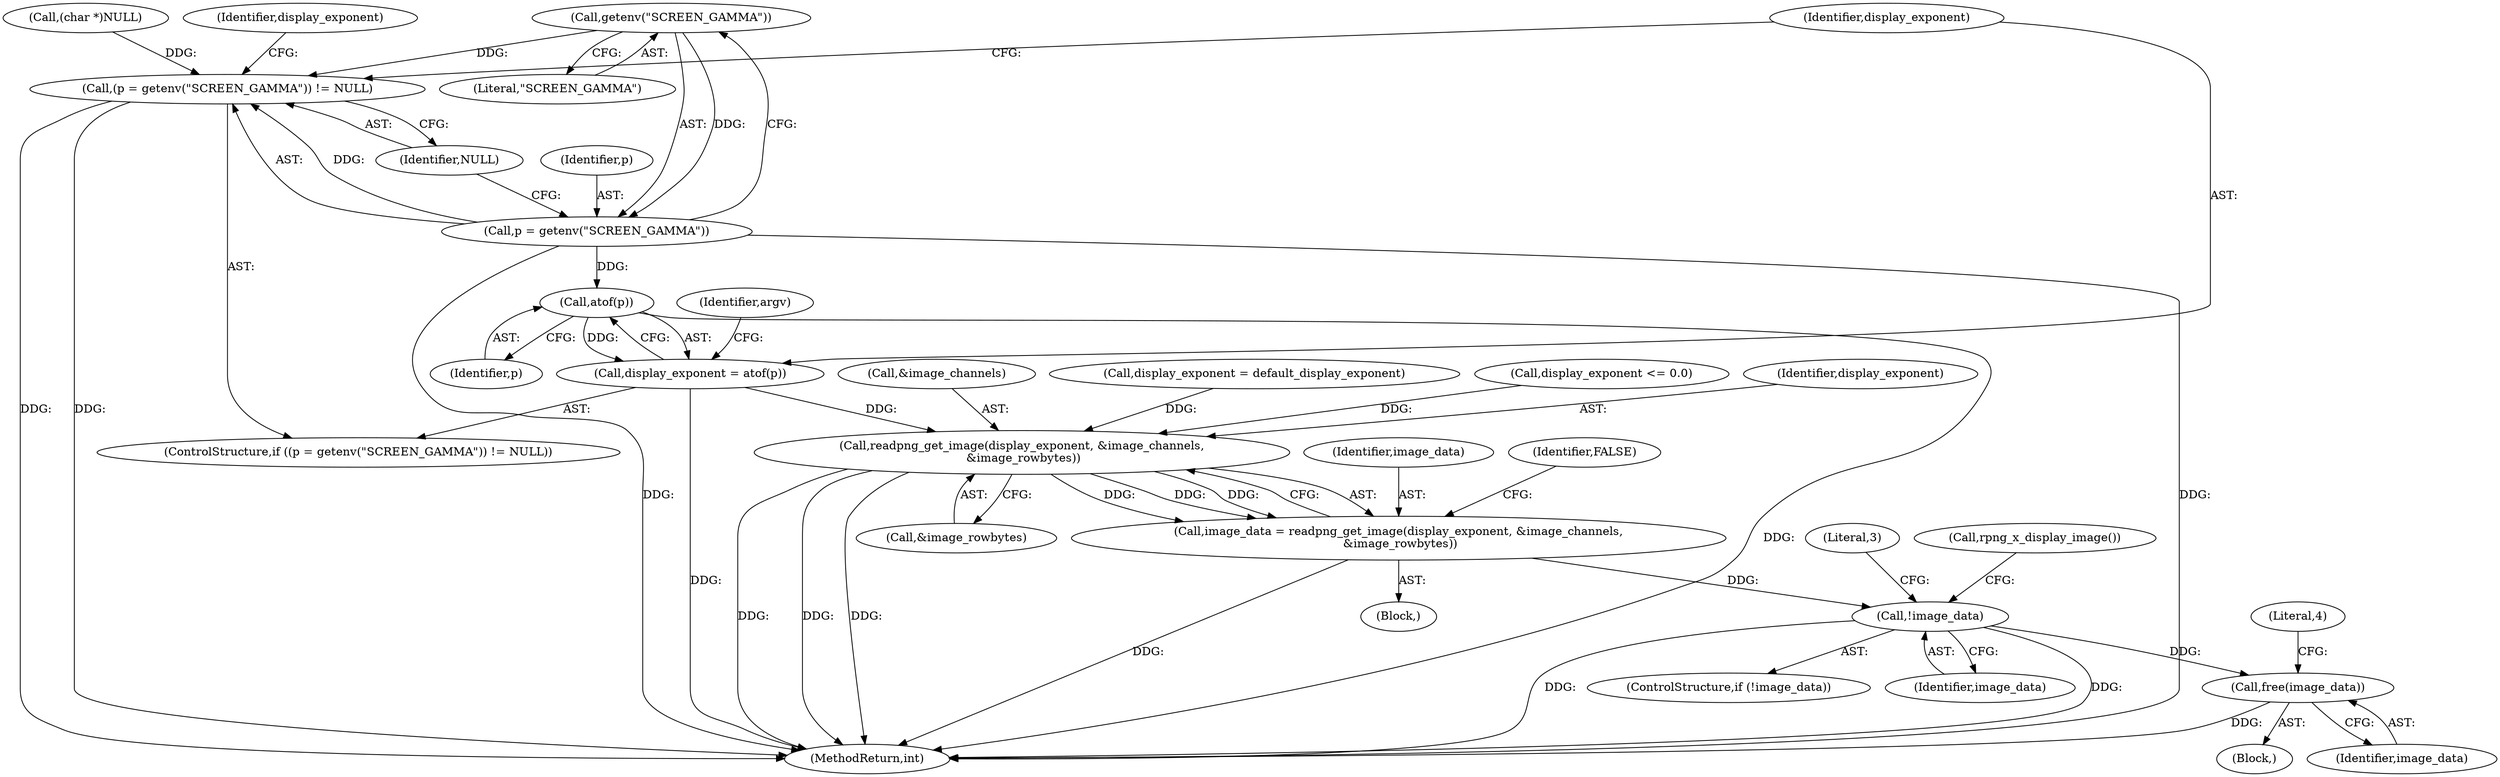 digraph "0_Android_9d4853418ab2f754c2b63e091c29c5529b8b86ca_7@API" {
"1000174" [label="(Call,getenv(\"SCREEN_GAMMA\"))"];
"1000171" [label="(Call,(p = getenv(\"SCREEN_GAMMA\")) != NULL)"];
"1000172" [label="(Call,p = getenv(\"SCREEN_GAMMA\"))"];
"1000179" [label="(Call,atof(p))"];
"1000177" [label="(Call,display_exponent = atof(p))"];
"1000478" [label="(Call,readpng_get_image(display_exponent, &image_channels,\n &image_rowbytes))"];
"1000476" [label="(Call,image_data = readpng_get_image(display_exponent, &image_channels,\n &image_rowbytes))"];
"1000489" [label="(Call,!image_data)"];
"1000497" [label="(Call,free(image_data))"];
"1000493" [label="(Literal,3)"];
"1000173" [label="(Identifier,p)"];
"1000177" [label="(Call,display_exponent = atof(p))"];
"1000496" [label="(Block,)"];
"1000477" [label="(Identifier,image_data)"];
"1000488" [label="(ControlStructure,if (!image_data))"];
"1000128" [label="(Block,)"];
"1000476" [label="(Call,image_data = readpng_get_image(display_exponent, &image_channels,\n &image_rowbytes))"];
"1000480" [label="(Call,&image_channels)"];
"1000552" [label="(MethodReturn,int)"];
"1000174" [label="(Call,getenv(\"SCREEN_GAMMA\"))"];
"1000182" [label="(Call,display_exponent = default_display_exponent)"];
"1000489" [label="(Call,!image_data)"];
"1000171" [label="(Call,(p = getenv(\"SCREEN_GAMMA\")) != NULL)"];
"1000485" [label="(Identifier,FALSE)"];
"1000157" [label="(Call,(char *)NULL)"];
"1000183" [label="(Identifier,display_exponent)"];
"1000178" [label="(Identifier,display_exponent)"];
"1000500" [label="(Literal,4)"];
"1000498" [label="(Identifier,image_data)"];
"1000189" [label="(Identifier,argv)"];
"1000176" [label="(Identifier,NULL)"];
"1000478" [label="(Call,readpng_get_image(display_exponent, &image_channels,\n &image_rowbytes))"];
"1000170" [label="(ControlStructure,if ((p = getenv(\"SCREEN_GAMMA\")) != NULL))"];
"1000490" [label="(Identifier,image_data)"];
"1000237" [label="(Call,display_exponent <= 0.0)"];
"1000175" [label="(Literal,\"SCREEN_GAMMA\")"];
"1000482" [label="(Call,&image_rowbytes)"];
"1000497" [label="(Call,free(image_data))"];
"1000479" [label="(Identifier,display_exponent)"];
"1000180" [label="(Identifier,p)"];
"1000495" [label="(Call,rpng_x_display_image())"];
"1000172" [label="(Call,p = getenv(\"SCREEN_GAMMA\"))"];
"1000179" [label="(Call,atof(p))"];
"1000174" -> "1000172"  [label="AST: "];
"1000174" -> "1000175"  [label="CFG: "];
"1000175" -> "1000174"  [label="AST: "];
"1000172" -> "1000174"  [label="CFG: "];
"1000174" -> "1000171"  [label="DDG: "];
"1000174" -> "1000172"  [label="DDG: "];
"1000171" -> "1000170"  [label="AST: "];
"1000171" -> "1000176"  [label="CFG: "];
"1000172" -> "1000171"  [label="AST: "];
"1000176" -> "1000171"  [label="AST: "];
"1000178" -> "1000171"  [label="CFG: "];
"1000183" -> "1000171"  [label="CFG: "];
"1000171" -> "1000552"  [label="DDG: "];
"1000171" -> "1000552"  [label="DDG: "];
"1000172" -> "1000171"  [label="DDG: "];
"1000157" -> "1000171"  [label="DDG: "];
"1000173" -> "1000172"  [label="AST: "];
"1000176" -> "1000172"  [label="CFG: "];
"1000172" -> "1000552"  [label="DDG: "];
"1000172" -> "1000552"  [label="DDG: "];
"1000172" -> "1000179"  [label="DDG: "];
"1000179" -> "1000177"  [label="AST: "];
"1000179" -> "1000180"  [label="CFG: "];
"1000180" -> "1000179"  [label="AST: "];
"1000177" -> "1000179"  [label="CFG: "];
"1000179" -> "1000552"  [label="DDG: "];
"1000179" -> "1000177"  [label="DDG: "];
"1000177" -> "1000170"  [label="AST: "];
"1000178" -> "1000177"  [label="AST: "];
"1000189" -> "1000177"  [label="CFG: "];
"1000177" -> "1000552"  [label="DDG: "];
"1000177" -> "1000478"  [label="DDG: "];
"1000478" -> "1000476"  [label="AST: "];
"1000478" -> "1000482"  [label="CFG: "];
"1000479" -> "1000478"  [label="AST: "];
"1000480" -> "1000478"  [label="AST: "];
"1000482" -> "1000478"  [label="AST: "];
"1000476" -> "1000478"  [label="CFG: "];
"1000478" -> "1000552"  [label="DDG: "];
"1000478" -> "1000552"  [label="DDG: "];
"1000478" -> "1000552"  [label="DDG: "];
"1000478" -> "1000476"  [label="DDG: "];
"1000478" -> "1000476"  [label="DDG: "];
"1000478" -> "1000476"  [label="DDG: "];
"1000237" -> "1000478"  [label="DDG: "];
"1000182" -> "1000478"  [label="DDG: "];
"1000476" -> "1000128"  [label="AST: "];
"1000477" -> "1000476"  [label="AST: "];
"1000485" -> "1000476"  [label="CFG: "];
"1000476" -> "1000552"  [label="DDG: "];
"1000476" -> "1000489"  [label="DDG: "];
"1000489" -> "1000488"  [label="AST: "];
"1000489" -> "1000490"  [label="CFG: "];
"1000490" -> "1000489"  [label="AST: "];
"1000493" -> "1000489"  [label="CFG: "];
"1000495" -> "1000489"  [label="CFG: "];
"1000489" -> "1000552"  [label="DDG: "];
"1000489" -> "1000552"  [label="DDG: "];
"1000489" -> "1000497"  [label="DDG: "];
"1000497" -> "1000496"  [label="AST: "];
"1000497" -> "1000498"  [label="CFG: "];
"1000498" -> "1000497"  [label="AST: "];
"1000500" -> "1000497"  [label="CFG: "];
"1000497" -> "1000552"  [label="DDG: "];
}
